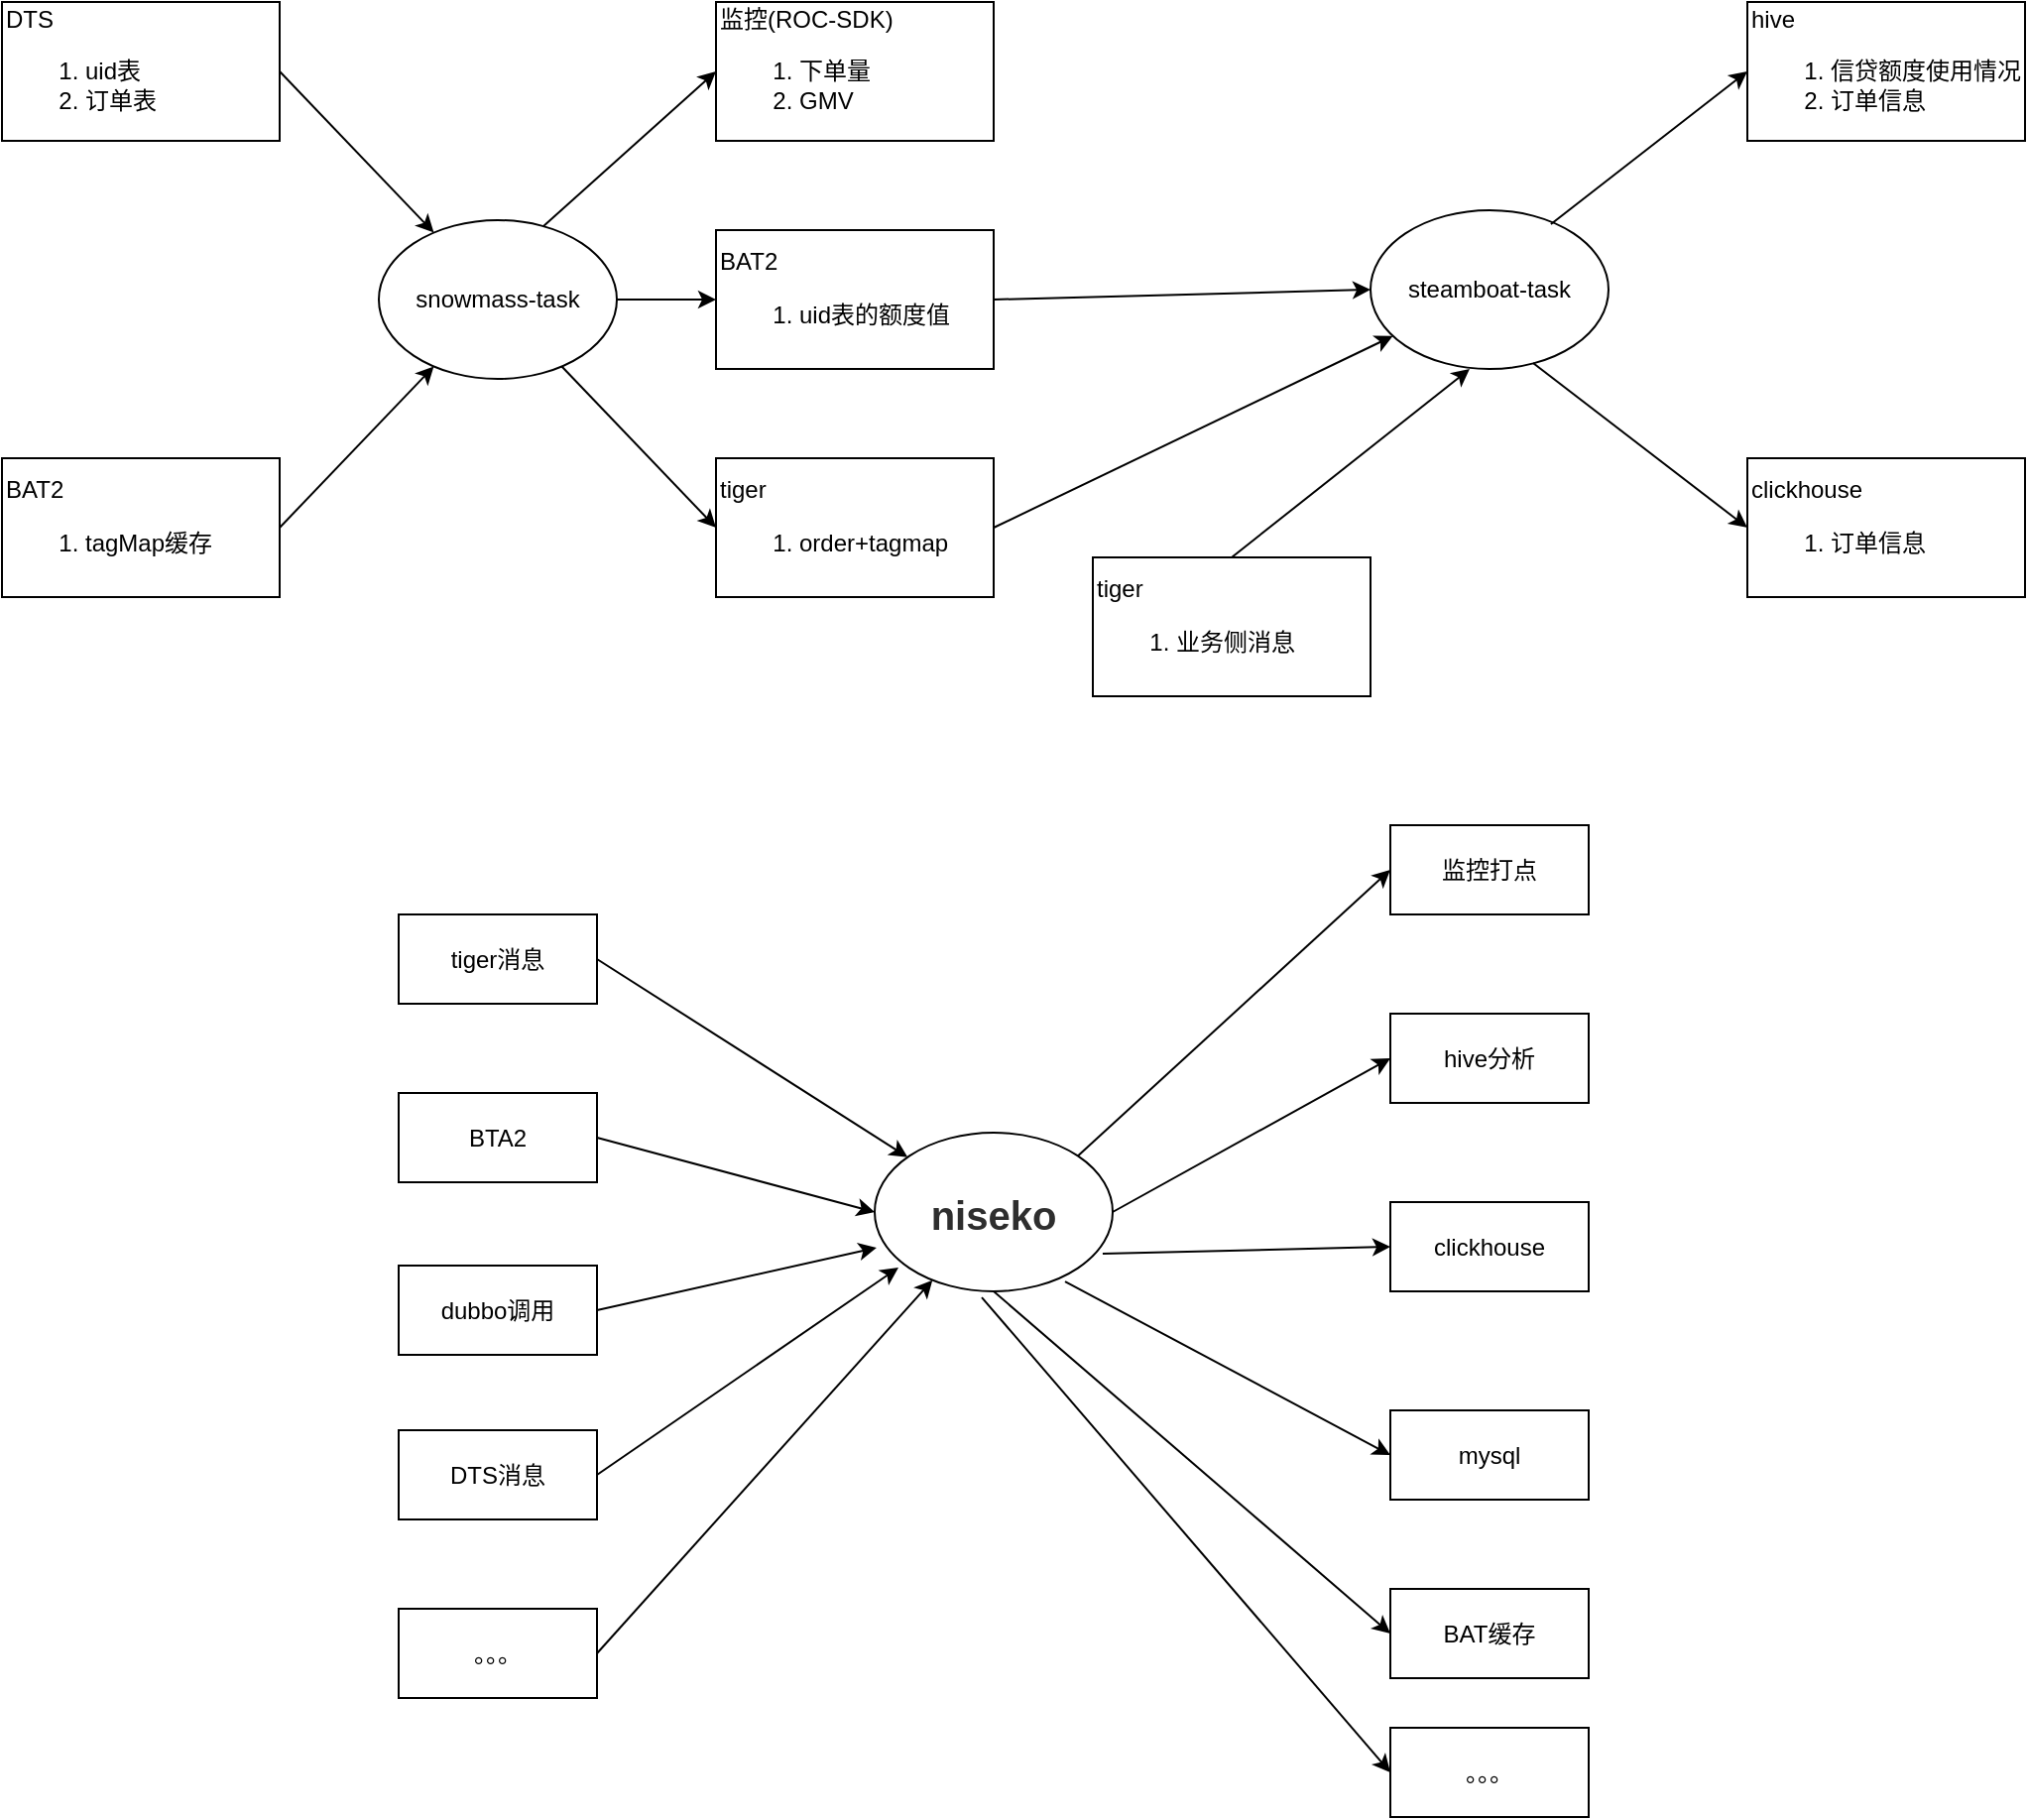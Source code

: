 <mxfile version="14.1.9" type="github" pages="4">
  <diagram id="jm0kqqXkvrBE6uGvm78l" name="现状">
    <mxGraphModel dx="1351" dy="769" grid="1" gridSize="10" guides="1" tooltips="1" connect="1" arrows="1" fold="1" page="1" pageScale="1" pageWidth="1169" pageHeight="1654" math="0" shadow="0">
      <root>
        <mxCell id="0" />
        <mxCell id="1" parent="0" />
        <mxCell id="4a3X6e4sG5SJX_5D27jo-1" value="DTS&lt;br&gt;&lt;ol&gt;&lt;li&gt;uid表&lt;/li&gt;&lt;li&gt;订单表&lt;/li&gt;&lt;/ol&gt;" style="rounded=0;whiteSpace=wrap;html=1;align=left;" parent="1" vertex="1">
          <mxGeometry x="40" y="50" width="140" height="70" as="geometry" />
        </mxCell>
        <mxCell id="4a3X6e4sG5SJX_5D27jo-13" style="edgeStyle=orthogonalEdgeStyle;rounded=0;orthogonalLoop=1;jettySize=auto;html=1;entryX=0;entryY=0.5;entryDx=0;entryDy=0;" parent="1" source="4a3X6e4sG5SJX_5D27jo-2" target="4a3X6e4sG5SJX_5D27jo-10" edge="1">
          <mxGeometry relative="1" as="geometry" />
        </mxCell>
        <mxCell id="4a3X6e4sG5SJX_5D27jo-2" value="snowmass-task" style="ellipse;whiteSpace=wrap;html=1;" parent="1" vertex="1">
          <mxGeometry x="230" y="160" width="120" height="80" as="geometry" />
        </mxCell>
        <mxCell id="4a3X6e4sG5SJX_5D27jo-4" value="BAT2&lt;br&gt;&lt;ol&gt;&lt;li&gt;tagMap缓存&lt;/li&gt;&lt;/ol&gt;" style="rounded=0;whiteSpace=wrap;html=1;align=left;" parent="1" vertex="1">
          <mxGeometry x="40" y="280" width="140" height="70" as="geometry" />
        </mxCell>
        <mxCell id="4a3X6e4sG5SJX_5D27jo-5" value="" style="endArrow=classic;html=1;exitX=1;exitY=0.5;exitDx=0;exitDy=0;" parent="1" source="4a3X6e4sG5SJX_5D27jo-1" target="4a3X6e4sG5SJX_5D27jo-2" edge="1">
          <mxGeometry width="50" height="50" relative="1" as="geometry">
            <mxPoint x="220" y="140" as="sourcePoint" />
            <mxPoint x="270" y="90" as="targetPoint" />
          </mxGeometry>
        </mxCell>
        <mxCell id="4a3X6e4sG5SJX_5D27jo-6" value="" style="endArrow=classic;html=1;exitX=1;exitY=0.5;exitDx=0;exitDy=0;" parent="1" source="4a3X6e4sG5SJX_5D27jo-4" target="4a3X6e4sG5SJX_5D27jo-2" edge="1">
          <mxGeometry width="50" height="50" relative="1" as="geometry">
            <mxPoint x="200" y="340" as="sourcePoint" />
            <mxPoint x="250" y="290" as="targetPoint" />
          </mxGeometry>
        </mxCell>
        <mxCell id="4a3X6e4sG5SJX_5D27jo-8" value="监控(ROC-SDK)&lt;br&gt;&lt;ol&gt;&lt;li&gt;下单量&lt;/li&gt;&lt;li&gt;GMV&lt;/li&gt;&lt;/ol&gt;" style="rounded=0;whiteSpace=wrap;html=1;align=left;" parent="1" vertex="1">
          <mxGeometry x="400" y="50" width="140" height="70" as="geometry" />
        </mxCell>
        <mxCell id="4a3X6e4sG5SJX_5D27jo-10" value="BAT2&lt;br&gt;&lt;ol&gt;&lt;li&gt;uid表的额度值&lt;/li&gt;&lt;/ol&gt;" style="rounded=0;whiteSpace=wrap;html=1;align=left;" parent="1" vertex="1">
          <mxGeometry x="400" y="165" width="140" height="70" as="geometry" />
        </mxCell>
        <mxCell id="4a3X6e4sG5SJX_5D27jo-11" value="tiger&lt;br&gt;&lt;ol&gt;&lt;li&gt;order+tagmap&lt;/li&gt;&lt;/ol&gt;" style="rounded=0;whiteSpace=wrap;html=1;align=left;" parent="1" vertex="1">
          <mxGeometry x="400" y="280" width="140" height="70" as="geometry" />
        </mxCell>
        <mxCell id="4a3X6e4sG5SJX_5D27jo-12" value="" style="endArrow=classic;html=1;entryX=0;entryY=0.5;entryDx=0;entryDy=0;exitX=0.692;exitY=0.038;exitDx=0;exitDy=0;exitPerimeter=0;" parent="1" source="4a3X6e4sG5SJX_5D27jo-2" target="4a3X6e4sG5SJX_5D27jo-8" edge="1">
          <mxGeometry width="50" height="50" relative="1" as="geometry">
            <mxPoint x="320" y="160" as="sourcePoint" />
            <mxPoint x="370" y="110" as="targetPoint" />
          </mxGeometry>
        </mxCell>
        <mxCell id="4a3X6e4sG5SJX_5D27jo-14" value="" style="endArrow=classic;html=1;entryX=0;entryY=0.5;entryDx=0;entryDy=0;" parent="1" source="4a3X6e4sG5SJX_5D27jo-2" target="4a3X6e4sG5SJX_5D27jo-11" edge="1">
          <mxGeometry width="50" height="50" relative="1" as="geometry">
            <mxPoint x="300" y="350" as="sourcePoint" />
            <mxPoint x="350" y="300" as="targetPoint" />
          </mxGeometry>
        </mxCell>
        <mxCell id="4a3X6e4sG5SJX_5D27jo-15" value="steamboat-task" style="ellipse;whiteSpace=wrap;html=1;" parent="1" vertex="1">
          <mxGeometry x="730" y="155" width="120" height="80" as="geometry" />
        </mxCell>
        <mxCell id="4a3X6e4sG5SJX_5D27jo-16" value="" style="endArrow=classic;html=1;entryX=0;entryY=0.5;entryDx=0;entryDy=0;exitX=1;exitY=0.5;exitDx=0;exitDy=0;" parent="1" source="4a3X6e4sG5SJX_5D27jo-10" target="4a3X6e4sG5SJX_5D27jo-15" edge="1">
          <mxGeometry width="50" height="50" relative="1" as="geometry">
            <mxPoint x="640" y="240" as="sourcePoint" />
            <mxPoint x="690" y="190" as="targetPoint" />
          </mxGeometry>
        </mxCell>
        <mxCell id="4a3X6e4sG5SJX_5D27jo-17" value="" style="endArrow=classic;html=1;exitX=1;exitY=0.5;exitDx=0;exitDy=0;" parent="1" source="4a3X6e4sG5SJX_5D27jo-11" target="4a3X6e4sG5SJX_5D27jo-15" edge="1">
          <mxGeometry width="50" height="50" relative="1" as="geometry">
            <mxPoint x="620" y="360" as="sourcePoint" />
            <mxPoint x="670" y="310" as="targetPoint" />
          </mxGeometry>
        </mxCell>
        <mxCell id="4a3X6e4sG5SJX_5D27jo-18" value="tiger&lt;br&gt;&lt;ol&gt;&lt;li&gt;业务侧消息&lt;/li&gt;&lt;/ol&gt;" style="rounded=0;whiteSpace=wrap;html=1;align=left;" parent="1" vertex="1">
          <mxGeometry x="590" y="330" width="140" height="70" as="geometry" />
        </mxCell>
        <mxCell id="4a3X6e4sG5SJX_5D27jo-19" value="" style="endArrow=classic;html=1;exitX=0.5;exitY=0;exitDx=0;exitDy=0;" parent="1" source="4a3X6e4sG5SJX_5D27jo-18" edge="1">
          <mxGeometry width="50" height="50" relative="1" as="geometry">
            <mxPoint x="730" y="285" as="sourcePoint" />
            <mxPoint x="780" y="235" as="targetPoint" />
          </mxGeometry>
        </mxCell>
        <mxCell id="4a3X6e4sG5SJX_5D27jo-20" value="hive&lt;br&gt;&lt;ol&gt;&lt;li&gt;信贷额度使用情况&lt;/li&gt;&lt;li&gt;订单信息&lt;/li&gt;&lt;/ol&gt;" style="rounded=0;whiteSpace=wrap;html=1;align=left;" parent="1" vertex="1">
          <mxGeometry x="920" y="50" width="140" height="70" as="geometry" />
        </mxCell>
        <mxCell id="4a3X6e4sG5SJX_5D27jo-21" value="clickhouse&lt;br&gt;&lt;ol&gt;&lt;li&gt;订单信息&lt;/li&gt;&lt;/ol&gt;" style="rounded=0;whiteSpace=wrap;html=1;align=left;" parent="1" vertex="1">
          <mxGeometry x="920" y="280" width="140" height="70" as="geometry" />
        </mxCell>
        <mxCell id="4a3X6e4sG5SJX_5D27jo-22" value="" style="endArrow=classic;html=1;entryX=0;entryY=0.5;entryDx=0;entryDy=0;exitX=0.758;exitY=0.088;exitDx=0;exitDy=0;exitPerimeter=0;" parent="1" source="4a3X6e4sG5SJX_5D27jo-15" target="4a3X6e4sG5SJX_5D27jo-20" edge="1">
          <mxGeometry width="50" height="50" relative="1" as="geometry">
            <mxPoint x="830" y="140" as="sourcePoint" />
            <mxPoint x="880" y="90" as="targetPoint" />
          </mxGeometry>
        </mxCell>
        <mxCell id="4a3X6e4sG5SJX_5D27jo-23" value="" style="endArrow=classic;html=1;entryX=0;entryY=0.5;entryDx=0;entryDy=0;exitX=0.683;exitY=0.963;exitDx=0;exitDy=0;exitPerimeter=0;" parent="1" source="4a3X6e4sG5SJX_5D27jo-15" target="4a3X6e4sG5SJX_5D27jo-21" edge="1">
          <mxGeometry width="50" height="50" relative="1" as="geometry">
            <mxPoint x="820" y="430" as="sourcePoint" />
            <mxPoint x="870" y="380" as="targetPoint" />
          </mxGeometry>
        </mxCell>
        <mxCell id="4a3X6e4sG5SJX_5D27jo-24" value="&lt;h1 class=&quot;home-panel-title prepend-top-8 append-bottom-5&quot; style=&quot;box-sizing: border-box ; margin-top: 0.5rem ; margin-bottom: 5px ; line-height: 1.5rem ; color: rgb(46 , 46 , 46) ; font-size: 20px ; font-family: , , &amp;#34;segoe ui&amp;#34; , &amp;#34;roboto&amp;#34; , &amp;#34;noto sans&amp;#34; , &amp;#34;ubuntu&amp;#34; , &amp;#34;cantarell&amp;#34; , &amp;#34;helvetica neue&amp;#34; , sans-serif , &amp;#34;apple color emoji&amp;#34; , &amp;#34;segoe ui emoji&amp;#34; , &amp;#34;segoe ui symbol&amp;#34; , &amp;#34;noto color emoji&amp;#34; ; text-align: left ; background-color: rgb(255 , 255 , 255)&quot;&gt;niseko&lt;/h1&gt;" style="ellipse;whiteSpace=wrap;html=1;" parent="1" vertex="1">
          <mxGeometry x="480" y="620" width="120" height="80" as="geometry" />
        </mxCell>
        <mxCell id="4a3X6e4sG5SJX_5D27jo-29" value="tiger消息" style="rounded=0;whiteSpace=wrap;html=1;align=center;" parent="1" vertex="1">
          <mxGeometry x="240" y="510" width="100" height="45" as="geometry" />
        </mxCell>
        <mxCell id="4a3X6e4sG5SJX_5D27jo-30" value="DTS消息" style="rounded=0;whiteSpace=wrap;html=1;align=center;" parent="1" vertex="1">
          <mxGeometry x="240" y="770" width="100" height="45" as="geometry" />
        </mxCell>
        <mxCell id="4a3X6e4sG5SJX_5D27jo-31" value="BTA2" style="rounded=0;whiteSpace=wrap;html=1;align=center;" parent="1" vertex="1">
          <mxGeometry x="240" y="600" width="100" height="45" as="geometry" />
        </mxCell>
        <mxCell id="4a3X6e4sG5SJX_5D27jo-32" value="dubbo调用" style="rounded=0;whiteSpace=wrap;html=1;align=center;" parent="1" vertex="1">
          <mxGeometry x="240" y="687" width="100" height="45" as="geometry" />
        </mxCell>
        <mxCell id="4a3X6e4sG5SJX_5D27jo-33" value="监控打点" style="rounded=0;whiteSpace=wrap;html=1;align=center;" parent="1" vertex="1">
          <mxGeometry x="740" y="465" width="100" height="45" as="geometry" />
        </mxCell>
        <mxCell id="4a3X6e4sG5SJX_5D27jo-34" value="mysql" style="rounded=0;whiteSpace=wrap;html=1;align=center;" parent="1" vertex="1">
          <mxGeometry x="740" y="760" width="100" height="45" as="geometry" />
        </mxCell>
        <mxCell id="4a3X6e4sG5SJX_5D27jo-35" value="hive分析" style="rounded=0;whiteSpace=wrap;html=1;align=center;" parent="1" vertex="1">
          <mxGeometry x="740" y="560" width="100" height="45" as="geometry" />
        </mxCell>
        <mxCell id="4a3X6e4sG5SJX_5D27jo-36" value="clickhouse" style="rounded=0;whiteSpace=wrap;html=1;align=center;" parent="1" vertex="1">
          <mxGeometry x="740" y="655" width="100" height="45" as="geometry" />
        </mxCell>
        <mxCell id="4a3X6e4sG5SJX_5D27jo-37" value="" style="endArrow=classic;html=1;exitX=1;exitY=0.5;exitDx=0;exitDy=0;" parent="1" source="4a3X6e4sG5SJX_5D27jo-29" target="4a3X6e4sG5SJX_5D27jo-24" edge="1">
          <mxGeometry width="50" height="50" relative="1" as="geometry">
            <mxPoint x="390" y="570" as="sourcePoint" />
            <mxPoint x="440" y="520" as="targetPoint" />
          </mxGeometry>
        </mxCell>
        <mxCell id="4a3X6e4sG5SJX_5D27jo-38" value="" style="endArrow=classic;html=1;exitX=1;exitY=0.5;exitDx=0;exitDy=0;entryX=0;entryY=0.5;entryDx=0;entryDy=0;" parent="1" source="4a3X6e4sG5SJX_5D27jo-31" target="4a3X6e4sG5SJX_5D27jo-24" edge="1">
          <mxGeometry width="50" height="50" relative="1" as="geometry">
            <mxPoint x="380" y="690" as="sourcePoint" />
            <mxPoint x="430" y="640" as="targetPoint" />
          </mxGeometry>
        </mxCell>
        <mxCell id="4a3X6e4sG5SJX_5D27jo-39" value="" style="endArrow=classic;html=1;entryX=0.008;entryY=0.725;entryDx=0;entryDy=0;entryPerimeter=0;exitX=1;exitY=0.5;exitDx=0;exitDy=0;" parent="1" source="4a3X6e4sG5SJX_5D27jo-32" target="4a3X6e4sG5SJX_5D27jo-24" edge="1">
          <mxGeometry width="50" height="50" relative="1" as="geometry">
            <mxPoint x="400" y="750" as="sourcePoint" />
            <mxPoint x="450" y="700" as="targetPoint" />
          </mxGeometry>
        </mxCell>
        <mxCell id="4a3X6e4sG5SJX_5D27jo-40" value="" style="endArrow=classic;html=1;entryX=0.1;entryY=0.85;entryDx=0;entryDy=0;entryPerimeter=0;exitX=1;exitY=0.5;exitDx=0;exitDy=0;" parent="1" source="4a3X6e4sG5SJX_5D27jo-30" target="4a3X6e4sG5SJX_5D27jo-24" edge="1">
          <mxGeometry width="50" height="50" relative="1" as="geometry">
            <mxPoint x="410" y="810" as="sourcePoint" />
            <mxPoint x="460" y="760" as="targetPoint" />
          </mxGeometry>
        </mxCell>
        <mxCell id="4a3X6e4sG5SJX_5D27jo-41" value="" style="endArrow=classic;html=1;entryX=0;entryY=0.5;entryDx=0;entryDy=0;exitX=1;exitY=0;exitDx=0;exitDy=0;" parent="1" source="4a3X6e4sG5SJX_5D27jo-24" target="4a3X6e4sG5SJX_5D27jo-33" edge="1">
          <mxGeometry width="50" height="50" relative="1" as="geometry">
            <mxPoint x="600" y="620" as="sourcePoint" />
            <mxPoint x="650" y="570" as="targetPoint" />
          </mxGeometry>
        </mxCell>
        <mxCell id="4a3X6e4sG5SJX_5D27jo-42" value="" style="endArrow=classic;html=1;entryX=0;entryY=0.5;entryDx=0;entryDy=0;exitX=1;exitY=0.5;exitDx=0;exitDy=0;" parent="1" source="4a3X6e4sG5SJX_5D27jo-24" target="4a3X6e4sG5SJX_5D27jo-35" edge="1">
          <mxGeometry width="50" height="50" relative="1" as="geometry">
            <mxPoint x="640" y="680" as="sourcePoint" />
            <mxPoint x="690" y="630" as="targetPoint" />
          </mxGeometry>
        </mxCell>
        <mxCell id="4a3X6e4sG5SJX_5D27jo-43" value="" style="endArrow=classic;html=1;entryX=0;entryY=0.5;entryDx=0;entryDy=0;exitX=0.958;exitY=0.763;exitDx=0;exitDy=0;exitPerimeter=0;" parent="1" source="4a3X6e4sG5SJX_5D27jo-24" target="4a3X6e4sG5SJX_5D27jo-36" edge="1">
          <mxGeometry width="50" height="50" relative="1" as="geometry">
            <mxPoint x="610" y="760" as="sourcePoint" />
            <mxPoint x="660" y="710" as="targetPoint" />
          </mxGeometry>
        </mxCell>
        <mxCell id="4a3X6e4sG5SJX_5D27jo-44" value="" style="endArrow=classic;html=1;entryX=0;entryY=0.5;entryDx=0;entryDy=0;exitX=0.8;exitY=0.938;exitDx=0;exitDy=0;exitPerimeter=0;" parent="1" source="4a3X6e4sG5SJX_5D27jo-24" target="4a3X6e4sG5SJX_5D27jo-34" edge="1">
          <mxGeometry width="50" height="50" relative="1" as="geometry">
            <mxPoint x="620" y="820" as="sourcePoint" />
            <mxPoint x="670" y="770" as="targetPoint" />
          </mxGeometry>
        </mxCell>
        <mxCell id="4a3X6e4sG5SJX_5D27jo-45" value="BAT缓存" style="rounded=0;whiteSpace=wrap;html=1;align=center;" parent="1" vertex="1">
          <mxGeometry x="740" y="850" width="100" height="45" as="geometry" />
        </mxCell>
        <mxCell id="4a3X6e4sG5SJX_5D27jo-46" value="" style="endArrow=classic;html=1;entryX=0;entryY=0.5;entryDx=0;entryDy=0;exitX=0.5;exitY=1;exitDx=0;exitDy=0;" parent="1" source="4a3X6e4sG5SJX_5D27jo-24" target="4a3X6e4sG5SJX_5D27jo-45" edge="1">
          <mxGeometry width="50" height="50" relative="1" as="geometry">
            <mxPoint x="560" y="870" as="sourcePoint" />
            <mxPoint x="610" y="820" as="targetPoint" />
          </mxGeometry>
        </mxCell>
        <mxCell id="4a3X6e4sG5SJX_5D27jo-47" value="。。。" style="rounded=0;whiteSpace=wrap;html=1;align=center;" parent="1" vertex="1">
          <mxGeometry x="740" y="920" width="100" height="45" as="geometry" />
        </mxCell>
        <mxCell id="4a3X6e4sG5SJX_5D27jo-48" value="" style="endArrow=classic;html=1;entryX=0;entryY=0.5;entryDx=0;entryDy=0;exitX=0.45;exitY=1.038;exitDx=0;exitDy=0;exitPerimeter=0;" parent="1" source="4a3X6e4sG5SJX_5D27jo-24" target="4a3X6e4sG5SJX_5D27jo-47" edge="1">
          <mxGeometry width="50" height="50" relative="1" as="geometry">
            <mxPoint x="580" y="940" as="sourcePoint" />
            <mxPoint x="630" y="890" as="targetPoint" />
          </mxGeometry>
        </mxCell>
        <mxCell id="4a3X6e4sG5SJX_5D27jo-49" value="。。。" style="rounded=0;whiteSpace=wrap;html=1;align=center;" parent="1" vertex="1">
          <mxGeometry x="240" y="860" width="100" height="45" as="geometry" />
        </mxCell>
        <mxCell id="4a3X6e4sG5SJX_5D27jo-50" value="" style="endArrow=classic;html=1;exitX=1;exitY=0.5;exitDx=0;exitDy=0;" parent="1" source="4a3X6e4sG5SJX_5D27jo-49" target="4a3X6e4sG5SJX_5D27jo-24" edge="1">
          <mxGeometry width="50" height="50" relative="1" as="geometry">
            <mxPoint x="430" y="790" as="sourcePoint" />
            <mxPoint x="480" y="740" as="targetPoint" />
          </mxGeometry>
        </mxCell>
      </root>
    </mxGraphModel>
  </diagram>
  <diagram id="p9W7fZcGBl9RKJHMFzSE" name="整体架构">
    <mxGraphModel dx="1213" dy="809" grid="1" gridSize="10" guides="1" tooltips="1" connect="1" arrows="1" fold="1" page="1" pageScale="1" pageWidth="1169" pageHeight="1654" math="0" shadow="0">
      <root>
        <mxCell id="eliUtBJ559vUBoHQF49m-0" />
        <mxCell id="eliUtBJ559vUBoHQF49m-1" parent="eliUtBJ559vUBoHQF49m-0" />
        <mxCell id="eliUtBJ559vUBoHQF49m-22" value="" style="rounded=0;whiteSpace=wrap;html=1;dashed=1;" parent="eliUtBJ559vUBoHQF49m-1" vertex="1">
          <mxGeometry x="190" y="465" width="570" height="110" as="geometry" />
        </mxCell>
        <mxCell id="eliUtBJ559vUBoHQF49m-9" style="edgeStyle=orthogonalEdgeStyle;rounded=0;orthogonalLoop=1;jettySize=auto;html=1;entryX=0.5;entryY=0;entryDx=0;entryDy=0;" parent="eliUtBJ559vUBoHQF49m-1" source="eliUtBJ559vUBoHQF49m-2" target="eliUtBJ559vUBoHQF49m-4" edge="1">
          <mxGeometry relative="1" as="geometry" />
        </mxCell>
        <mxCell id="eliUtBJ559vUBoHQF49m-2" value="C端业务" style="rounded=0;whiteSpace=wrap;html=1;" parent="eliUtBJ559vUBoHQF49m-1" vertex="1">
          <mxGeometry x="120" y="80" width="120" height="40" as="geometry" />
        </mxCell>
        <mxCell id="eliUtBJ559vUBoHQF49m-13" value="1" style="edgeStyle=orthogonalEdgeStyle;rounded=0;orthogonalLoop=1;jettySize=auto;html=1;entryX=0;entryY=0.5;entryDx=0;entryDy=0;" parent="eliUtBJ559vUBoHQF49m-1" source="eliUtBJ559vUBoHQF49m-4" target="eliUtBJ559vUBoHQF49m-5" edge="1">
          <mxGeometry relative="1" as="geometry" />
        </mxCell>
        <mxCell id="eliUtBJ559vUBoHQF49m-14" value="2" style="edgeStyle=orthogonalEdgeStyle;rounded=0;orthogonalLoop=1;jettySize=auto;html=1;entryX=0.5;entryY=0;entryDx=0;entryDy=0;" parent="eliUtBJ559vUBoHQF49m-1" source="eliUtBJ559vUBoHQF49m-4" target="eliUtBJ559vUBoHQF49m-6" edge="1">
          <mxGeometry relative="1" as="geometry" />
        </mxCell>
        <mxCell id="eliUtBJ559vUBoHQF49m-4" value="snowmass-api" style="rounded=0;whiteSpace=wrap;html=1;" parent="eliUtBJ559vUBoHQF49m-1" vertex="1">
          <mxGeometry x="120" y="200" width="120" height="40" as="geometry" />
        </mxCell>
        <mxCell id="eliUtBJ559vUBoHQF49m-5" value="yosemite-sdk" style="rounded=0;whiteSpace=wrap;html=1;" parent="eliUtBJ559vUBoHQF49m-1" vertex="1">
          <mxGeometry x="290" y="200" width="120" height="40" as="geometry" />
        </mxCell>
        <mxCell id="eliUtBJ559vUBoHQF49m-52" style="edgeStyle=orthogonalEdgeStyle;rounded=0;orthogonalLoop=1;jettySize=auto;html=1;entryX=0.5;entryY=0;entryDx=0;entryDy=0;" parent="eliUtBJ559vUBoHQF49m-1" source="eliUtBJ559vUBoHQF49m-6" target="eliUtBJ559vUBoHQF49m-22" edge="1">
          <mxGeometry relative="1" as="geometry">
            <Array as="points">
              <mxPoint x="180" y="410" />
              <mxPoint x="475" y="410" />
            </Array>
          </mxGeometry>
        </mxCell>
        <mxCell id="eliUtBJ559vUBoHQF49m-62" value="读操作" style="edgeLabel;html=1;align=center;verticalAlign=middle;resizable=0;points=[];" parent="eliUtBJ559vUBoHQF49m-52" vertex="1" connectable="0">
          <mxGeometry x="0.093" y="-1" relative="1" as="geometry">
            <mxPoint x="-14" as="offset" />
          </mxGeometry>
        </mxCell>
        <mxCell id="eliUtBJ559vUBoHQF49m-6" value="steamboat-api" style="rounded=0;whiteSpace=wrap;html=1;" parent="eliUtBJ559vUBoHQF49m-1" vertex="1">
          <mxGeometry x="120" y="310" width="120" height="40" as="geometry" />
        </mxCell>
        <mxCell id="eliUtBJ559vUBoHQF49m-7" value="pgraph" style="shape=cylinder3;whiteSpace=wrap;html=1;boundedLbl=1;backgroundOutline=1;size=15;" parent="eliUtBJ559vUBoHQF49m-1" vertex="1">
          <mxGeometry x="250" y="480" width="60" height="80" as="geometry" />
        </mxCell>
        <mxCell id="eliUtBJ559vUBoHQF49m-10" value="clickhouse" style="shape=cylinder3;whiteSpace=wrap;html=1;boundedLbl=1;backgroundOutline=1;size=15;" parent="eliUtBJ559vUBoHQF49m-1" vertex="1">
          <mxGeometry x="410" y="480" width="60" height="80" as="geometry" />
        </mxCell>
        <mxCell id="eliUtBJ559vUBoHQF49m-11" value="&lt;font style=&quot;font-size: 18px&quot;&gt;C端核心链路&lt;/font&gt;" style="text;html=1;strokeColor=none;fillColor=none;align=center;verticalAlign=middle;whiteSpace=wrap;rounded=0;" parent="eliUtBJ559vUBoHQF49m-1" vertex="1">
          <mxGeometry x="200" y="20" width="145" height="40" as="geometry" />
        </mxCell>
        <mxCell id="eliUtBJ559vUBoHQF49m-8" value="bat2" style="shape=cylinder3;whiteSpace=wrap;html=1;boundedLbl=1;backgroundOutline=1;size=15;" parent="eliUtBJ559vUBoHQF49m-1" vertex="1">
          <mxGeometry x="330" y="480" width="60" height="80" as="geometry" />
        </mxCell>
        <mxCell id="eliUtBJ559vUBoHQF49m-19" value="hive" style="shape=cylinder3;whiteSpace=wrap;html=1;boundedLbl=1;backgroundOutline=1;size=15;" parent="eliUtBJ559vUBoHQF49m-1" vertex="1">
          <mxGeometry x="490" y="480" width="60" height="80" as="geometry" />
        </mxCell>
        <mxCell id="eliUtBJ559vUBoHQF49m-20" value="mysql" style="shape=cylinder3;whiteSpace=wrap;html=1;boundedLbl=1;backgroundOutline=1;size=15;" parent="eliUtBJ559vUBoHQF49m-1" vertex="1">
          <mxGeometry x="570" y="480" width="60" height="80" as="geometry" />
        </mxCell>
        <mxCell id="eliUtBJ559vUBoHQF49m-21" value="..." style="shape=cylinder3;whiteSpace=wrap;html=1;boundedLbl=1;backgroundOutline=1;size=15;" parent="eliUtBJ559vUBoHQF49m-1" vertex="1">
          <mxGeometry x="650" y="480" width="60" height="80" as="geometry" />
        </mxCell>
        <mxCell id="eliUtBJ559vUBoHQF49m-23" value="" style="endArrow=none;dashed=1;html=1;dashPattern=1 3;strokeWidth=2;" parent="eliUtBJ559vUBoHQF49m-1" edge="1">
          <mxGeometry width="50" height="50" relative="1" as="geometry">
            <mxPoint x="474.5" y="400" as="sourcePoint" />
            <mxPoint x="474.5" y="40" as="targetPoint" />
          </mxGeometry>
        </mxCell>
        <mxCell id="eliUtBJ559vUBoHQF49m-27" style="edgeStyle=orthogonalEdgeStyle;rounded=0;orthogonalLoop=1;jettySize=auto;html=1;entryX=0.5;entryY=0;entryDx=0;entryDy=0;" parent="eliUtBJ559vUBoHQF49m-1" source="eliUtBJ559vUBoHQF49m-24" target="eliUtBJ559vUBoHQF49m-26" edge="1">
          <mxGeometry relative="1" as="geometry" />
        </mxCell>
        <mxCell id="eliUtBJ559vUBoHQF49m-24" value="yosemite-console" style="rounded=0;whiteSpace=wrap;html=1;" parent="eliUtBJ559vUBoHQF49m-1" vertex="1">
          <mxGeometry x="560" y="80" width="120" height="40" as="geometry" />
        </mxCell>
        <mxCell id="eliUtBJ559vUBoHQF49m-25" value="&lt;span style=&quot;font-size: 18px&quot;&gt;后台数据操作&lt;/span&gt;" style="text;html=1;strokeColor=none;fillColor=none;align=center;verticalAlign=middle;whiteSpace=wrap;rounded=0;" parent="eliUtBJ559vUBoHQF49m-1" vertex="1">
          <mxGeometry x="560" y="20" width="145" height="40" as="geometry" />
        </mxCell>
        <mxCell id="eliUtBJ559vUBoHQF49m-54" style="edgeStyle=orthogonalEdgeStyle;rounded=0;orthogonalLoop=1;jettySize=auto;html=1;entryX=0.5;entryY=0;entryDx=0;entryDy=0;" parent="eliUtBJ559vUBoHQF49m-1" source="eliUtBJ559vUBoHQF49m-26" target="eliUtBJ559vUBoHQF49m-33" edge="1">
          <mxGeometry relative="1" as="geometry">
            <Array as="points">
              <mxPoint x="620" y="290" />
              <mxPoint x="800" y="290" />
            </Array>
          </mxGeometry>
        </mxCell>
        <mxCell id="eliUtBJ559vUBoHQF49m-26" value="niseko-api" style="rounded=0;whiteSpace=wrap;html=1;" parent="eliUtBJ559vUBoHQF49m-1" vertex="1">
          <mxGeometry x="560" y="200" width="120" height="40" as="geometry" />
        </mxCell>
        <mxCell id="eliUtBJ559vUBoHQF49m-31" value="&lt;span style=&quot;font-size: 18px&quot;&gt;数据采集&lt;/span&gt;" style="text;html=1;strokeColor=none;fillColor=none;align=center;verticalAlign=middle;whiteSpace=wrap;rounded=0;" parent="eliUtBJ559vUBoHQF49m-1" vertex="1">
          <mxGeometry x="945" y="20" width="145" height="40" as="geometry" />
        </mxCell>
        <mxCell id="eliUtBJ559vUBoHQF49m-53" style="edgeStyle=orthogonalEdgeStyle;rounded=0;orthogonalLoop=1;jettySize=auto;html=1;" parent="eliUtBJ559vUBoHQF49m-1" source="eliUtBJ559vUBoHQF49m-32" target="eliUtBJ559vUBoHQF49m-33" edge="1">
          <mxGeometry relative="1" as="geometry">
            <Array as="points">
              <mxPoint x="1018" y="290" />
              <mxPoint x="800" y="290" />
            </Array>
          </mxGeometry>
        </mxCell>
        <mxCell id="eliUtBJ559vUBoHQF49m-32" value="niseko-task" style="rounded=0;whiteSpace=wrap;html=1;" parent="eliUtBJ559vUBoHQF49m-1" vertex="1">
          <mxGeometry x="957.5" y="190" width="120" height="40" as="geometry" />
        </mxCell>
        <mxCell id="eliUtBJ559vUBoHQF49m-49" style="edgeStyle=orthogonalEdgeStyle;rounded=0;orthogonalLoop=1;jettySize=auto;html=1;" parent="eliUtBJ559vUBoHQF49m-1" source="eliUtBJ559vUBoHQF49m-33" target="eliUtBJ559vUBoHQF49m-22" edge="1">
          <mxGeometry relative="1" as="geometry">
            <Array as="points">
              <mxPoint x="800" y="410" />
              <mxPoint x="475" y="410" />
            </Array>
          </mxGeometry>
        </mxCell>
        <mxCell id="eliUtBJ559vUBoHQF49m-61" value="增删改查" style="edgeLabel;html=1;align=center;verticalAlign=middle;resizable=0;points=[];" parent="eliUtBJ559vUBoHQF49m-49" vertex="1" connectable="0">
          <mxGeometry x="-0.014" y="2" relative="1" as="geometry">
            <mxPoint as="offset" />
          </mxGeometry>
        </mxCell>
        <mxCell id="eliUtBJ559vUBoHQF49m-33" value="niseko-repo" style="rounded=0;whiteSpace=wrap;html=1;" parent="eliUtBJ559vUBoHQF49m-1" vertex="1">
          <mxGeometry x="740" y="310" width="120" height="40" as="geometry" />
        </mxCell>
        <mxCell id="eliUtBJ559vUBoHQF49m-42" style="edgeStyle=orthogonalEdgeStyle;rounded=0;orthogonalLoop=1;jettySize=auto;html=1;" parent="eliUtBJ559vUBoHQF49m-1" source="eliUtBJ559vUBoHQF49m-37" target="eliUtBJ559vUBoHQF49m-32" edge="1">
          <mxGeometry relative="1" as="geometry">
            <Array as="points">
              <mxPoint x="870" y="160" />
              <mxPoint x="1018" y="160" />
            </Array>
          </mxGeometry>
        </mxCell>
        <mxCell id="eliUtBJ559vUBoHQF49m-37" value="dts" style="rounded=0;whiteSpace=wrap;html=1;" parent="eliUtBJ559vUBoHQF49m-1" vertex="1">
          <mxGeometry x="840" y="80" width="60" height="40" as="geometry" />
        </mxCell>
        <mxCell id="eliUtBJ559vUBoHQF49m-43" style="edgeStyle=orthogonalEdgeStyle;rounded=0;orthogonalLoop=1;jettySize=auto;html=1;entryX=0.5;entryY=0;entryDx=0;entryDy=0;" parent="eliUtBJ559vUBoHQF49m-1" source="eliUtBJ559vUBoHQF49m-39" target="eliUtBJ559vUBoHQF49m-32" edge="1">
          <mxGeometry relative="1" as="geometry">
            <Array as="points">
              <mxPoint x="970" y="160" />
              <mxPoint x="1018" y="160" />
            </Array>
          </mxGeometry>
        </mxCell>
        <mxCell id="eliUtBJ559vUBoHQF49m-39" value="tigger" style="rounded=0;whiteSpace=wrap;html=1;" parent="eliUtBJ559vUBoHQF49m-1" vertex="1">
          <mxGeometry x="940" y="80" width="60" height="40" as="geometry" />
        </mxCell>
        <mxCell id="eliUtBJ559vUBoHQF49m-44" style="edgeStyle=orthogonalEdgeStyle;rounded=0;orthogonalLoop=1;jettySize=auto;html=1;entryX=0.5;entryY=0;entryDx=0;entryDy=0;" parent="eliUtBJ559vUBoHQF49m-1" source="eliUtBJ559vUBoHQF49m-40" target="eliUtBJ559vUBoHQF49m-32" edge="1">
          <mxGeometry relative="1" as="geometry">
            <Array as="points">
              <mxPoint x="1060" y="160" />
              <mxPoint x="1018" y="160" />
            </Array>
          </mxGeometry>
        </mxCell>
        <mxCell id="eliUtBJ559vUBoHQF49m-40" value="bat2" style="rounded=0;whiteSpace=wrap;html=1;" parent="eliUtBJ559vUBoHQF49m-1" vertex="1">
          <mxGeometry x="1030" y="80" width="60" height="40" as="geometry" />
        </mxCell>
        <mxCell id="eliUtBJ559vUBoHQF49m-45" style="edgeStyle=orthogonalEdgeStyle;rounded=0;orthogonalLoop=1;jettySize=auto;html=1;entryX=0.5;entryY=0;entryDx=0;entryDy=0;" parent="eliUtBJ559vUBoHQF49m-1" source="eliUtBJ559vUBoHQF49m-41" target="eliUtBJ559vUBoHQF49m-32" edge="1">
          <mxGeometry relative="1" as="geometry">
            <Array as="points">
              <mxPoint x="1150" y="160" />
              <mxPoint x="1018" y="160" />
            </Array>
          </mxGeometry>
        </mxCell>
        <mxCell id="eliUtBJ559vUBoHQF49m-41" value="..." style="rounded=0;whiteSpace=wrap;html=1;" parent="eliUtBJ559vUBoHQF49m-1" vertex="1">
          <mxGeometry x="1120" y="80" width="60" height="40" as="geometry" />
        </mxCell>
        <mxCell id="eliUtBJ559vUBoHQF49m-48" value="" style="endArrow=none;dashed=1;html=1;dashPattern=1 3;strokeWidth=2;" parent="eliUtBJ559vUBoHQF49m-1" edge="1">
          <mxGeometry width="50" height="50" relative="1" as="geometry">
            <mxPoint x="800" y="280" as="sourcePoint" />
            <mxPoint x="800" y="20" as="targetPoint" />
          </mxGeometry>
        </mxCell>
      </root>
    </mxGraphModel>
  </diagram>
  <diagram id="qbya7pYzh1gKlgfM65vu" name="服务迁移">
    <mxGraphModel dx="1213" dy="809" grid="1" gridSize="10" guides="1" tooltips="1" connect="1" arrows="1" fold="1" page="1" pageScale="1" pageWidth="1169" pageHeight="1654" math="0" shadow="0">
      <root>
        <mxCell id="MNPCmxlULlJxypSiVeyJ-0" />
        <mxCell id="MNPCmxlULlJxypSiVeyJ-1" parent="MNPCmxlULlJxypSiVeyJ-0" />
        <mxCell id="MNPCmxlULlJxypSiVeyJ-2" value="DTS消息" style="rounded=0;whiteSpace=wrap;html=1;" vertex="1" parent="MNPCmxlULlJxypSiVeyJ-1">
          <mxGeometry x="520" y="40" width="120" height="60" as="geometry" />
        </mxCell>
        <mxCell id="MNPCmxlULlJxypSiVeyJ-22" style="edgeStyle=orthogonalEdgeStyle;rounded=0;orthogonalLoop=1;jettySize=auto;html=1;entryX=0.5;entryY=0;entryDx=0;entryDy=0;" edge="1" parent="MNPCmxlULlJxypSiVeyJ-1" source="MNPCmxlULlJxypSiVeyJ-3" target="MNPCmxlULlJxypSiVeyJ-12">
          <mxGeometry relative="1" as="geometry" />
        </mxCell>
        <mxCell id="MNPCmxlULlJxypSiVeyJ-3" value="snowmass-task" style="rounded=0;whiteSpace=wrap;html=1;" vertex="1" parent="MNPCmxlULlJxypSiVeyJ-1">
          <mxGeometry x="360" y="160" width="120" height="60" as="geometry" />
        </mxCell>
        <mxCell id="MNPCmxlULlJxypSiVeyJ-23" style="edgeStyle=orthogonalEdgeStyle;rounded=0;orthogonalLoop=1;jettySize=auto;html=1;" edge="1" parent="MNPCmxlULlJxypSiVeyJ-1" source="MNPCmxlULlJxypSiVeyJ-4" target="MNPCmxlULlJxypSiVeyJ-15">
          <mxGeometry relative="1" as="geometry" />
        </mxCell>
        <mxCell id="MNPCmxlULlJxypSiVeyJ-4" value="niseko-task" style="rounded=0;whiteSpace=wrap;html=1;" vertex="1" parent="MNPCmxlULlJxypSiVeyJ-1">
          <mxGeometry x="680" y="160" width="120" height="60" as="geometry" />
        </mxCell>
        <mxCell id="MNPCmxlULlJxypSiVeyJ-5" value="" style="endArrow=none;dashed=1;html=1;dashPattern=1 3;strokeWidth=2;" edge="1" parent="MNPCmxlULlJxypSiVeyJ-1">
          <mxGeometry width="50" height="50" relative="1" as="geometry">
            <mxPoint x="280" y="240" as="sourcePoint" />
            <mxPoint x="880" y="240" as="targetPoint" />
          </mxGeometry>
        </mxCell>
        <mxCell id="MNPCmxlULlJxypSiVeyJ-6" value="DTS" style="text;html=1;strokeColor=none;fillColor=none;align=center;verticalAlign=middle;whiteSpace=wrap;rounded=0;" vertex="1" parent="MNPCmxlULlJxypSiVeyJ-1">
          <mxGeometry x="180" y="130" width="90" height="20" as="geometry" />
        </mxCell>
        <mxCell id="MNPCmxlULlJxypSiVeyJ-8" value="" style="endArrow=classic;html=1;exitX=0.5;exitY=1;exitDx=0;exitDy=0;entryX=0.5;entryY=0;entryDx=0;entryDy=0;" edge="1" parent="MNPCmxlULlJxypSiVeyJ-1" source="MNPCmxlULlJxypSiVeyJ-2" target="MNPCmxlULlJxypSiVeyJ-4">
          <mxGeometry width="50" height="50" relative="1" as="geometry">
            <mxPoint x="590" y="200" as="sourcePoint" />
            <mxPoint x="640" y="150" as="targetPoint" />
          </mxGeometry>
        </mxCell>
        <mxCell id="MNPCmxlULlJxypSiVeyJ-9" value="" style="endArrow=classic;html=1;exitX=0.5;exitY=1;exitDx=0;exitDy=0;entryX=0.5;entryY=0;entryDx=0;entryDy=0;" edge="1" parent="MNPCmxlULlJxypSiVeyJ-1" source="MNPCmxlULlJxypSiVeyJ-2" target="MNPCmxlULlJxypSiVeyJ-3">
          <mxGeometry width="50" height="50" relative="1" as="geometry">
            <mxPoint x="560" y="440" as="sourcePoint" />
            <mxPoint x="610" y="390" as="targetPoint" />
          </mxGeometry>
        </mxCell>
        <mxCell id="MNPCmxlULlJxypSiVeyJ-10" value="" style="endArrow=none;dashed=1;html=1;dashPattern=1 3;strokeWidth=2;" edge="1" parent="MNPCmxlULlJxypSiVeyJ-1">
          <mxGeometry width="50" height="50" relative="1" as="geometry">
            <mxPoint x="280" y="440" as="sourcePoint" />
            <mxPoint x="880" y="440" as="targetPoint" />
          </mxGeometry>
        </mxCell>
        <mxCell id="MNPCmxlULlJxypSiVeyJ-11" value="TIGER" style="text;html=1;strokeColor=none;fillColor=none;align=center;verticalAlign=middle;whiteSpace=wrap;rounded=0;" vertex="1" parent="MNPCmxlULlJxypSiVeyJ-1">
          <mxGeometry x="180" y="340" width="90" height="20" as="geometry" />
        </mxCell>
        <mxCell id="MNPCmxlULlJxypSiVeyJ-14" style="edgeStyle=orthogonalEdgeStyle;rounded=0;orthogonalLoop=1;jettySize=auto;html=1;entryX=0.5;entryY=0;entryDx=0;entryDy=0;" edge="1" parent="MNPCmxlULlJxypSiVeyJ-1" source="MNPCmxlULlJxypSiVeyJ-12" target="MNPCmxlULlJxypSiVeyJ-13">
          <mxGeometry relative="1" as="geometry" />
        </mxCell>
        <mxCell id="MNPCmxlULlJxypSiVeyJ-12" value="old topic" style="rounded=0;whiteSpace=wrap;html=1;" vertex="1" parent="MNPCmxlULlJxypSiVeyJ-1">
          <mxGeometry x="360" y="260" width="120" height="60" as="geometry" />
        </mxCell>
        <mxCell id="MNPCmxlULlJxypSiVeyJ-30" style="edgeStyle=orthogonalEdgeStyle;rounded=0;orthogonalLoop=1;jettySize=auto;html=1;" edge="1" parent="MNPCmxlULlJxypSiVeyJ-1" source="MNPCmxlULlJxypSiVeyJ-13" target="MNPCmxlULlJxypSiVeyJ-20">
          <mxGeometry relative="1" as="geometry">
            <Array as="points">
              <mxPoint x="420" y="460" />
              <mxPoint x="585" y="460" />
            </Array>
          </mxGeometry>
        </mxCell>
        <mxCell id="MNPCmxlULlJxypSiVeyJ-13" value="steamboat-task" style="rounded=0;whiteSpace=wrap;html=1;" vertex="1" parent="MNPCmxlULlJxypSiVeyJ-1">
          <mxGeometry x="360" y="360" width="120" height="60" as="geometry" />
        </mxCell>
        <mxCell id="MNPCmxlULlJxypSiVeyJ-17" style="edgeStyle=orthogonalEdgeStyle;rounded=0;orthogonalLoop=1;jettySize=auto;html=1;entryX=0.5;entryY=0;entryDx=0;entryDy=0;" edge="1" parent="MNPCmxlULlJxypSiVeyJ-1" source="MNPCmxlULlJxypSiVeyJ-15" target="MNPCmxlULlJxypSiVeyJ-16">
          <mxGeometry relative="1" as="geometry" />
        </mxCell>
        <mxCell id="MNPCmxlULlJxypSiVeyJ-15" value="newTopic" style="rounded=0;whiteSpace=wrap;html=1;" vertex="1" parent="MNPCmxlULlJxypSiVeyJ-1">
          <mxGeometry x="680" y="260" width="120" height="60" as="geometry" />
        </mxCell>
        <mxCell id="MNPCmxlULlJxypSiVeyJ-32" style="edgeStyle=orthogonalEdgeStyle;rounded=0;orthogonalLoop=1;jettySize=auto;html=1;entryX=0.5;entryY=0;entryDx=0;entryDy=0;" edge="1" parent="MNPCmxlULlJxypSiVeyJ-1" source="MNPCmxlULlJxypSiVeyJ-16" target="MNPCmxlULlJxypSiVeyJ-20">
          <mxGeometry relative="1" as="geometry">
            <Array as="points">
              <mxPoint x="740" y="460" />
              <mxPoint x="585" y="460" />
            </Array>
          </mxGeometry>
        </mxCell>
        <mxCell id="MNPCmxlULlJxypSiVeyJ-16" value="niseko-task" style="rounded=0;whiteSpace=wrap;html=1;" vertex="1" parent="MNPCmxlULlJxypSiVeyJ-1">
          <mxGeometry x="680" y="360" width="120" height="60" as="geometry" />
        </mxCell>
        <mxCell id="MNPCmxlULlJxypSiVeyJ-18" value="" style="endArrow=none;dashed=1;html=1;dashPattern=1 3;strokeWidth=2;" edge="1" parent="MNPCmxlULlJxypSiVeyJ-1">
          <mxGeometry width="50" height="50" relative="1" as="geometry">
            <mxPoint x="285" y="600" as="sourcePoint" />
            <mxPoint x="885" y="600" as="targetPoint" />
          </mxGeometry>
        </mxCell>
        <mxCell id="MNPCmxlULlJxypSiVeyJ-19" value="HIVE+clickhouse" style="text;html=1;strokeColor=none;fillColor=none;align=center;verticalAlign=middle;whiteSpace=wrap;rounded=0;" vertex="1" parent="MNPCmxlULlJxypSiVeyJ-1">
          <mxGeometry x="180" y="510" width="90" height="20" as="geometry" />
        </mxCell>
        <mxCell id="MNPCmxlULlJxypSiVeyJ-20" value="hive+clickhouse" style="rounded=0;whiteSpace=wrap;html=1;" vertex="1" parent="MNPCmxlULlJxypSiVeyJ-1">
          <mxGeometry x="525" y="510" width="120" height="60" as="geometry" />
        </mxCell>
        <mxCell id="MNPCmxlULlJxypSiVeyJ-25" value="业务消息" style="rounded=0;whiteSpace=wrap;html=1;" vertex="1" parent="MNPCmxlULlJxypSiVeyJ-1">
          <mxGeometry x="520" y="260" width="120" height="60" as="geometry" />
        </mxCell>
        <mxCell id="MNPCmxlULlJxypSiVeyJ-26" value="" style="endArrow=classic;html=1;exitX=0.5;exitY=1;exitDx=0;exitDy=0;entryX=0;entryY=0.5;entryDx=0;entryDy=0;" edge="1" parent="MNPCmxlULlJxypSiVeyJ-1" source="MNPCmxlULlJxypSiVeyJ-25" target="MNPCmxlULlJxypSiVeyJ-16">
          <mxGeometry width="50" height="50" relative="1" as="geometry">
            <mxPoint x="560" y="440" as="sourcePoint" />
            <mxPoint x="610" y="390" as="targetPoint" />
          </mxGeometry>
        </mxCell>
        <mxCell id="MNPCmxlULlJxypSiVeyJ-27" value="" style="endArrow=classic;html=1;entryX=1;entryY=0.5;entryDx=0;entryDy=0;" edge="1" parent="MNPCmxlULlJxypSiVeyJ-1" target="MNPCmxlULlJxypSiVeyJ-13">
          <mxGeometry width="50" height="50" relative="1" as="geometry">
            <mxPoint x="580" y="320" as="sourcePoint" />
            <mxPoint x="635" y="440" as="targetPoint" />
          </mxGeometry>
        </mxCell>
        <mxCell id="us-PXOeDneoejya0COrD-0" value="DTS消息" style="rounded=0;whiteSpace=wrap;html=1;" vertex="1" parent="MNPCmxlULlJxypSiVeyJ-1">
          <mxGeometry x="530" y="730" width="120" height="60" as="geometry" />
        </mxCell>
        <mxCell id="us-PXOeDneoejya0COrD-1" style="edgeStyle=orthogonalEdgeStyle;rounded=0;orthogonalLoop=1;jettySize=auto;html=1;entryX=0.5;entryY=0;entryDx=0;entryDy=0;dashed=1;strokeColor=#FF0000;" edge="1" parent="MNPCmxlULlJxypSiVeyJ-1" source="us-PXOeDneoejya0COrD-2" target="us-PXOeDneoejya0COrD-12">
          <mxGeometry relative="1" as="geometry" />
        </mxCell>
        <mxCell id="PzqCDj4MgjbzrxljI8xT-0" value="X" style="edgeLabel;html=1;align=center;verticalAlign=middle;resizable=0;points=[];" vertex="1" connectable="0" parent="us-PXOeDneoejya0COrD-1">
          <mxGeometry x="-0.7" y="-1" relative="1" as="geometry">
            <mxPoint as="offset" />
          </mxGeometry>
        </mxCell>
        <mxCell id="us-PXOeDneoejya0COrD-2" value="snowmass-task" style="rounded=0;whiteSpace=wrap;html=1;" vertex="1" parent="MNPCmxlULlJxypSiVeyJ-1">
          <mxGeometry x="370" y="850" width="120" height="60" as="geometry" />
        </mxCell>
        <mxCell id="us-PXOeDneoejya0COrD-3" style="edgeStyle=orthogonalEdgeStyle;rounded=0;orthogonalLoop=1;jettySize=auto;html=1;" edge="1" parent="MNPCmxlULlJxypSiVeyJ-1" source="us-PXOeDneoejya0COrD-4" target="us-PXOeDneoejya0COrD-16">
          <mxGeometry relative="1" as="geometry" />
        </mxCell>
        <mxCell id="us-PXOeDneoejya0COrD-4" value="niseko-task" style="rounded=0;whiteSpace=wrap;html=1;" vertex="1" parent="MNPCmxlULlJxypSiVeyJ-1">
          <mxGeometry x="690" y="850" width="120" height="60" as="geometry" />
        </mxCell>
        <mxCell id="us-PXOeDneoejya0COrD-5" value="" style="endArrow=none;dashed=1;html=1;dashPattern=1 3;strokeWidth=2;" edge="1" parent="MNPCmxlULlJxypSiVeyJ-1">
          <mxGeometry width="50" height="50" relative="1" as="geometry">
            <mxPoint x="290" y="930" as="sourcePoint" />
            <mxPoint x="890" y="930" as="targetPoint" />
          </mxGeometry>
        </mxCell>
        <mxCell id="us-PXOeDneoejya0COrD-6" value="DTS" style="text;html=1;strokeColor=none;fillColor=none;align=center;verticalAlign=middle;whiteSpace=wrap;rounded=0;" vertex="1" parent="MNPCmxlULlJxypSiVeyJ-1">
          <mxGeometry x="190" y="820" width="90" height="20" as="geometry" />
        </mxCell>
        <mxCell id="us-PXOeDneoejya0COrD-7" value="" style="endArrow=classic;html=1;exitX=0.5;exitY=1;exitDx=0;exitDy=0;entryX=0.5;entryY=0;entryDx=0;entryDy=0;" edge="1" parent="MNPCmxlULlJxypSiVeyJ-1" source="us-PXOeDneoejya0COrD-0" target="us-PXOeDneoejya0COrD-4">
          <mxGeometry width="50" height="50" relative="1" as="geometry">
            <mxPoint x="600" y="890" as="sourcePoint" />
            <mxPoint x="650" y="840" as="targetPoint" />
          </mxGeometry>
        </mxCell>
        <mxCell id="us-PXOeDneoejya0COrD-8" value="X" style="endArrow=classic;html=1;exitX=0.5;exitY=1;exitDx=0;exitDy=0;entryX=0.5;entryY=0;entryDx=0;entryDy=0;dashed=1;strokeColor=#FF3333;" edge="1" parent="MNPCmxlULlJxypSiVeyJ-1" source="us-PXOeDneoejya0COrD-0" target="us-PXOeDneoejya0COrD-2">
          <mxGeometry width="50" height="50" relative="1" as="geometry">
            <mxPoint x="570" y="1130" as="sourcePoint" />
            <mxPoint x="620" y="1080" as="targetPoint" />
          </mxGeometry>
        </mxCell>
        <mxCell id="us-PXOeDneoejya0COrD-9" value="" style="endArrow=none;dashed=1;html=1;dashPattern=1 3;strokeWidth=2;" edge="1" parent="MNPCmxlULlJxypSiVeyJ-1">
          <mxGeometry width="50" height="50" relative="1" as="geometry">
            <mxPoint x="290" y="1130" as="sourcePoint" />
            <mxPoint x="890" y="1130" as="targetPoint" />
          </mxGeometry>
        </mxCell>
        <mxCell id="us-PXOeDneoejya0COrD-10" value="TIGER" style="text;html=1;strokeColor=none;fillColor=none;align=center;verticalAlign=middle;whiteSpace=wrap;rounded=0;" vertex="1" parent="MNPCmxlULlJxypSiVeyJ-1">
          <mxGeometry x="190" y="1030" width="90" height="20" as="geometry" />
        </mxCell>
        <mxCell id="us-PXOeDneoejya0COrD-11" style="edgeStyle=orthogonalEdgeStyle;rounded=0;orthogonalLoop=1;jettySize=auto;html=1;entryX=0.5;entryY=0;entryDx=0;entryDy=0;" edge="1" parent="MNPCmxlULlJxypSiVeyJ-1" source="us-PXOeDneoejya0COrD-12" target="us-PXOeDneoejya0COrD-14">
          <mxGeometry relative="1" as="geometry" />
        </mxCell>
        <mxCell id="us-PXOeDneoejya0COrD-12" value="old topic" style="rounded=0;whiteSpace=wrap;html=1;" vertex="1" parent="MNPCmxlULlJxypSiVeyJ-1">
          <mxGeometry x="370" y="950" width="120" height="60" as="geometry" />
        </mxCell>
        <mxCell id="us-PXOeDneoejya0COrD-13" style="edgeStyle=orthogonalEdgeStyle;rounded=0;orthogonalLoop=1;jettySize=auto;html=1;" edge="1" parent="MNPCmxlULlJxypSiVeyJ-1" source="us-PXOeDneoejya0COrD-14" target="us-PXOeDneoejya0COrD-21">
          <mxGeometry relative="1" as="geometry">
            <Array as="points">
              <mxPoint x="430" y="1150" />
              <mxPoint x="595" y="1150" />
            </Array>
          </mxGeometry>
        </mxCell>
        <mxCell id="us-PXOeDneoejya0COrD-14" value="steamboat-task" style="rounded=0;whiteSpace=wrap;html=1;" vertex="1" parent="MNPCmxlULlJxypSiVeyJ-1">
          <mxGeometry x="370" y="1050" width="120" height="60" as="geometry" />
        </mxCell>
        <mxCell id="us-PXOeDneoejya0COrD-15" style="edgeStyle=orthogonalEdgeStyle;rounded=0;orthogonalLoop=1;jettySize=auto;html=1;entryX=0.5;entryY=0;entryDx=0;entryDy=0;" edge="1" parent="MNPCmxlULlJxypSiVeyJ-1" source="us-PXOeDneoejya0COrD-16" target="us-PXOeDneoejya0COrD-18">
          <mxGeometry relative="1" as="geometry" />
        </mxCell>
        <mxCell id="us-PXOeDneoejya0COrD-16" value="newTopic" style="rounded=0;whiteSpace=wrap;html=1;" vertex="1" parent="MNPCmxlULlJxypSiVeyJ-1">
          <mxGeometry x="690" y="950" width="120" height="60" as="geometry" />
        </mxCell>
        <mxCell id="us-PXOeDneoejya0COrD-17" style="edgeStyle=orthogonalEdgeStyle;rounded=0;orthogonalLoop=1;jettySize=auto;html=1;entryX=0.5;entryY=0;entryDx=0;entryDy=0;" edge="1" parent="MNPCmxlULlJxypSiVeyJ-1" source="us-PXOeDneoejya0COrD-18" target="us-PXOeDneoejya0COrD-21">
          <mxGeometry relative="1" as="geometry">
            <Array as="points">
              <mxPoint x="750" y="1150" />
              <mxPoint x="595" y="1150" />
            </Array>
          </mxGeometry>
        </mxCell>
        <mxCell id="us-PXOeDneoejya0COrD-18" value="niseko-task" style="rounded=0;whiteSpace=wrap;html=1;" vertex="1" parent="MNPCmxlULlJxypSiVeyJ-1">
          <mxGeometry x="690" y="1050" width="120" height="60" as="geometry" />
        </mxCell>
        <mxCell id="us-PXOeDneoejya0COrD-19" value="" style="endArrow=none;dashed=1;html=1;dashPattern=1 3;strokeWidth=2;" edge="1" parent="MNPCmxlULlJxypSiVeyJ-1">
          <mxGeometry width="50" height="50" relative="1" as="geometry">
            <mxPoint x="295" y="1290" as="sourcePoint" />
            <mxPoint x="895" y="1290" as="targetPoint" />
          </mxGeometry>
        </mxCell>
        <mxCell id="us-PXOeDneoejya0COrD-20" value="HIVE+clickhouse" style="text;html=1;strokeColor=none;fillColor=none;align=center;verticalAlign=middle;whiteSpace=wrap;rounded=0;" vertex="1" parent="MNPCmxlULlJxypSiVeyJ-1">
          <mxGeometry x="190" y="1200" width="90" height="20" as="geometry" />
        </mxCell>
        <mxCell id="us-PXOeDneoejya0COrD-21" value="hive+clickhouse" style="rounded=0;whiteSpace=wrap;html=1;" vertex="1" parent="MNPCmxlULlJxypSiVeyJ-1">
          <mxGeometry x="535" y="1200" width="120" height="60" as="geometry" />
        </mxCell>
        <mxCell id="us-PXOeDneoejya0COrD-22" value="业务消息" style="rounded=0;whiteSpace=wrap;html=1;" vertex="1" parent="MNPCmxlULlJxypSiVeyJ-1">
          <mxGeometry x="530" y="950" width="120" height="60" as="geometry" />
        </mxCell>
        <mxCell id="us-PXOeDneoejya0COrD-23" value="" style="endArrow=classic;html=1;exitX=0.5;exitY=1;exitDx=0;exitDy=0;entryX=0;entryY=0.5;entryDx=0;entryDy=0;" edge="1" parent="MNPCmxlULlJxypSiVeyJ-1" source="us-PXOeDneoejya0COrD-22" target="us-PXOeDneoejya0COrD-18">
          <mxGeometry width="50" height="50" relative="1" as="geometry">
            <mxPoint x="570" y="1130" as="sourcePoint" />
            <mxPoint x="620" y="1080" as="targetPoint" />
          </mxGeometry>
        </mxCell>
        <mxCell id="us-PXOeDneoejya0COrD-24" value="" style="endArrow=classic;html=1;entryX=1;entryY=0.5;entryDx=0;entryDy=0;" edge="1" parent="MNPCmxlULlJxypSiVeyJ-1" target="us-PXOeDneoejya0COrD-14">
          <mxGeometry width="50" height="50" relative="1" as="geometry">
            <mxPoint x="590" y="1010" as="sourcePoint" />
            <mxPoint x="645" y="1130" as="targetPoint" />
          </mxGeometry>
        </mxCell>
        <mxCell id="us-PXOeDneoejya0COrD-25" value="DTS消息" style="rounded=0;whiteSpace=wrap;html=1;" vertex="1" parent="MNPCmxlULlJxypSiVeyJ-1">
          <mxGeometry x="550" y="1360" width="120" height="60" as="geometry" />
        </mxCell>
        <mxCell id="us-PXOeDneoejya0COrD-28" style="edgeStyle=orthogonalEdgeStyle;rounded=0;orthogonalLoop=1;jettySize=auto;html=1;" edge="1" parent="MNPCmxlULlJxypSiVeyJ-1" source="us-PXOeDneoejya0COrD-29" target="us-PXOeDneoejya0COrD-41">
          <mxGeometry relative="1" as="geometry" />
        </mxCell>
        <mxCell id="us-PXOeDneoejya0COrD-29" value="niseko-task" style="rounded=0;whiteSpace=wrap;html=1;" vertex="1" parent="MNPCmxlULlJxypSiVeyJ-1">
          <mxGeometry x="710" y="1480" width="120" height="60" as="geometry" />
        </mxCell>
        <mxCell id="us-PXOeDneoejya0COrD-30" value="" style="endArrow=none;dashed=1;html=1;dashPattern=1 3;strokeWidth=2;" edge="1" parent="MNPCmxlULlJxypSiVeyJ-1">
          <mxGeometry width="50" height="50" relative="1" as="geometry">
            <mxPoint x="310" y="1560" as="sourcePoint" />
            <mxPoint x="910" y="1560" as="targetPoint" />
          </mxGeometry>
        </mxCell>
        <mxCell id="us-PXOeDneoejya0COrD-31" value="DTS" style="text;html=1;strokeColor=none;fillColor=none;align=center;verticalAlign=middle;whiteSpace=wrap;rounded=0;" vertex="1" parent="MNPCmxlULlJxypSiVeyJ-1">
          <mxGeometry x="210" y="1450" width="90" height="20" as="geometry" />
        </mxCell>
        <mxCell id="us-PXOeDneoejya0COrD-32" value="" style="endArrow=classic;html=1;exitX=0.5;exitY=1;exitDx=0;exitDy=0;entryX=0.5;entryY=0;entryDx=0;entryDy=0;" edge="1" parent="MNPCmxlULlJxypSiVeyJ-1" source="us-PXOeDneoejya0COrD-25" target="us-PXOeDneoejya0COrD-29">
          <mxGeometry width="50" height="50" relative="1" as="geometry">
            <mxPoint x="620" y="1520" as="sourcePoint" />
            <mxPoint x="670" y="1470" as="targetPoint" />
          </mxGeometry>
        </mxCell>
        <mxCell id="us-PXOeDneoejya0COrD-34" value="" style="endArrow=none;dashed=1;html=1;dashPattern=1 3;strokeWidth=2;" edge="1" parent="MNPCmxlULlJxypSiVeyJ-1">
          <mxGeometry width="50" height="50" relative="1" as="geometry">
            <mxPoint x="310" y="1760" as="sourcePoint" />
            <mxPoint x="910" y="1760" as="targetPoint" />
          </mxGeometry>
        </mxCell>
        <mxCell id="us-PXOeDneoejya0COrD-35" value="TIGER" style="text;html=1;strokeColor=none;fillColor=none;align=center;verticalAlign=middle;whiteSpace=wrap;rounded=0;" vertex="1" parent="MNPCmxlULlJxypSiVeyJ-1">
          <mxGeometry x="210" y="1660" width="90" height="20" as="geometry" />
        </mxCell>
        <mxCell id="us-PXOeDneoejya0COrD-36" style="edgeStyle=orthogonalEdgeStyle;rounded=0;orthogonalLoop=1;jettySize=auto;html=1;entryX=0.5;entryY=0;entryDx=0;entryDy=0;strokeColor=#FF0000;dashed=1;" edge="1" parent="MNPCmxlULlJxypSiVeyJ-1" source="us-PXOeDneoejya0COrD-37" target="us-PXOeDneoejya0COrD-39">
          <mxGeometry relative="1" as="geometry" />
        </mxCell>
        <mxCell id="us-PXOeDneoejya0COrD-50" value="X" style="edgeLabel;html=1;align=center;verticalAlign=middle;resizable=0;points=[];" vertex="1" connectable="0" parent="us-PXOeDneoejya0COrD-36">
          <mxGeometry x="-0.2" y="-1" relative="1" as="geometry">
            <mxPoint as="offset" />
          </mxGeometry>
        </mxCell>
        <mxCell id="us-PXOeDneoejya0COrD-37" value="old topic" style="rounded=0;whiteSpace=wrap;html=1;" vertex="1" parent="MNPCmxlULlJxypSiVeyJ-1">
          <mxGeometry x="390" y="1580" width="120" height="60" as="geometry" />
        </mxCell>
        <mxCell id="us-PXOeDneoejya0COrD-38" style="edgeStyle=orthogonalEdgeStyle;rounded=0;orthogonalLoop=1;jettySize=auto;html=1;dashed=1;strokeColor=#FF3333;" edge="1" parent="MNPCmxlULlJxypSiVeyJ-1" source="us-PXOeDneoejya0COrD-39" target="us-PXOeDneoejya0COrD-46">
          <mxGeometry relative="1" as="geometry">
            <Array as="points">
              <mxPoint x="450" y="1780" />
              <mxPoint x="615" y="1780" />
            </Array>
          </mxGeometry>
        </mxCell>
        <mxCell id="us-PXOeDneoejya0COrD-51" value="X" style="edgeLabel;html=1;align=center;verticalAlign=middle;resizable=0;points=[];" vertex="1" connectable="0" parent="us-PXOeDneoejya0COrD-38">
          <mxGeometry x="-0.082" y="-2" relative="1" as="geometry">
            <mxPoint as="offset" />
          </mxGeometry>
        </mxCell>
        <mxCell id="us-PXOeDneoejya0COrD-39" value="steamboat-task" style="rounded=0;whiteSpace=wrap;html=1;" vertex="1" parent="MNPCmxlULlJxypSiVeyJ-1">
          <mxGeometry x="390" y="1680" width="120" height="60" as="geometry" />
        </mxCell>
        <mxCell id="us-PXOeDneoejya0COrD-40" style="edgeStyle=orthogonalEdgeStyle;rounded=0;orthogonalLoop=1;jettySize=auto;html=1;entryX=0.5;entryY=0;entryDx=0;entryDy=0;" edge="1" parent="MNPCmxlULlJxypSiVeyJ-1" source="us-PXOeDneoejya0COrD-41" target="us-PXOeDneoejya0COrD-43">
          <mxGeometry relative="1" as="geometry" />
        </mxCell>
        <mxCell id="us-PXOeDneoejya0COrD-41" value="newTopic" style="rounded=0;whiteSpace=wrap;html=1;" vertex="1" parent="MNPCmxlULlJxypSiVeyJ-1">
          <mxGeometry x="710" y="1580" width="120" height="60" as="geometry" />
        </mxCell>
        <mxCell id="us-PXOeDneoejya0COrD-42" style="edgeStyle=orthogonalEdgeStyle;rounded=0;orthogonalLoop=1;jettySize=auto;html=1;entryX=0.5;entryY=0;entryDx=0;entryDy=0;" edge="1" parent="MNPCmxlULlJxypSiVeyJ-1" source="us-PXOeDneoejya0COrD-43" target="us-PXOeDneoejya0COrD-46">
          <mxGeometry relative="1" as="geometry">
            <Array as="points">
              <mxPoint x="770" y="1780" />
              <mxPoint x="615" y="1780" />
            </Array>
          </mxGeometry>
        </mxCell>
        <mxCell id="us-PXOeDneoejya0COrD-43" value="niseko-task" style="rounded=0;whiteSpace=wrap;html=1;" vertex="1" parent="MNPCmxlULlJxypSiVeyJ-1">
          <mxGeometry x="710" y="1680" width="120" height="60" as="geometry" />
        </mxCell>
        <mxCell id="us-PXOeDneoejya0COrD-44" value="" style="endArrow=none;dashed=1;html=1;dashPattern=1 3;strokeWidth=2;" edge="1" parent="MNPCmxlULlJxypSiVeyJ-1">
          <mxGeometry width="50" height="50" relative="1" as="geometry">
            <mxPoint x="315" y="1920" as="sourcePoint" />
            <mxPoint x="915" y="1920" as="targetPoint" />
          </mxGeometry>
        </mxCell>
        <mxCell id="us-PXOeDneoejya0COrD-45" value="HIVE+clickhouse" style="text;html=1;strokeColor=none;fillColor=none;align=center;verticalAlign=middle;whiteSpace=wrap;rounded=0;" vertex="1" parent="MNPCmxlULlJxypSiVeyJ-1">
          <mxGeometry x="210" y="1830" width="90" height="20" as="geometry" />
        </mxCell>
        <mxCell id="us-PXOeDneoejya0COrD-46" value="hive+clickhouse" style="rounded=0;whiteSpace=wrap;html=1;" vertex="1" parent="MNPCmxlULlJxypSiVeyJ-1">
          <mxGeometry x="555" y="1830" width="120" height="60" as="geometry" />
        </mxCell>
        <mxCell id="us-PXOeDneoejya0COrD-47" value="业务消息" style="rounded=0;whiteSpace=wrap;html=1;" vertex="1" parent="MNPCmxlULlJxypSiVeyJ-1">
          <mxGeometry x="550" y="1580" width="120" height="60" as="geometry" />
        </mxCell>
        <mxCell id="us-PXOeDneoejya0COrD-48" value="" style="endArrow=classic;html=1;exitX=0.5;exitY=1;exitDx=0;exitDy=0;entryX=0;entryY=0.5;entryDx=0;entryDy=0;" edge="1" parent="MNPCmxlULlJxypSiVeyJ-1" source="us-PXOeDneoejya0COrD-47" target="us-PXOeDneoejya0COrD-43">
          <mxGeometry width="50" height="50" relative="1" as="geometry">
            <mxPoint x="590" y="1760" as="sourcePoint" />
            <mxPoint x="640" y="1710" as="targetPoint" />
          </mxGeometry>
        </mxCell>
        <mxCell id="us-PXOeDneoejya0COrD-49" value="X" style="endArrow=classic;html=1;entryX=1;entryY=0.5;entryDx=0;entryDy=0;strokeColor=#FF0000;dashed=1;" edge="1" parent="MNPCmxlULlJxypSiVeyJ-1" target="us-PXOeDneoejya0COrD-39">
          <mxGeometry width="50" height="50" relative="1" as="geometry">
            <mxPoint x="610" y="1640" as="sourcePoint" />
            <mxPoint x="665" y="1760" as="targetPoint" />
          </mxGeometry>
        </mxCell>
        <mxCell id="us-PXOeDneoejya0COrD-52" value="DTS消息" style="rounded=0;whiteSpace=wrap;html=1;" vertex="1" parent="MNPCmxlULlJxypSiVeyJ-1">
          <mxGeometry x="530" y="2070" width="120" height="60" as="geometry" />
        </mxCell>
        <mxCell id="us-PXOeDneoejya0COrD-53" style="edgeStyle=orthogonalEdgeStyle;rounded=0;orthogonalLoop=1;jettySize=auto;html=1;" edge="1" parent="MNPCmxlULlJxypSiVeyJ-1" source="us-PXOeDneoejya0COrD-54" target="us-PXOeDneoejya0COrD-67">
          <mxGeometry relative="1" as="geometry">
            <Array as="points">
              <mxPoint x="590" y="2260" />
              <mxPoint x="715" y="2260" />
            </Array>
          </mxGeometry>
        </mxCell>
        <mxCell id="us-PXOeDneoejya0COrD-54" value="niseko-task" style="rounded=0;whiteSpace=wrap;html=1;" vertex="1" parent="MNPCmxlULlJxypSiVeyJ-1">
          <mxGeometry x="530" y="2180" width="120" height="60" as="geometry" />
        </mxCell>
        <mxCell id="us-PXOeDneoejya0COrD-55" value="" style="endArrow=none;dashed=1;html=1;dashPattern=1 3;strokeWidth=2;" edge="1" parent="MNPCmxlULlJxypSiVeyJ-1">
          <mxGeometry width="50" height="50" relative="1" as="geometry">
            <mxPoint x="290" y="2270" as="sourcePoint" />
            <mxPoint x="890" y="2270" as="targetPoint" />
          </mxGeometry>
        </mxCell>
        <mxCell id="us-PXOeDneoejya0COrD-56" value="DTS" style="text;html=1;strokeColor=none;fillColor=none;align=center;verticalAlign=middle;whiteSpace=wrap;rounded=0;" vertex="1" parent="MNPCmxlULlJxypSiVeyJ-1">
          <mxGeometry x="190" y="2160" width="90" height="20" as="geometry" />
        </mxCell>
        <mxCell id="us-PXOeDneoejya0COrD-57" value="" style="endArrow=classic;html=1;exitX=0.5;exitY=1;exitDx=0;exitDy=0;entryX=0.5;entryY=0;entryDx=0;entryDy=0;" edge="1" parent="MNPCmxlULlJxypSiVeyJ-1" source="us-PXOeDneoejya0COrD-52" target="us-PXOeDneoejya0COrD-54">
          <mxGeometry width="50" height="50" relative="1" as="geometry">
            <mxPoint x="600" y="2230" as="sourcePoint" />
            <mxPoint x="650" y="2180" as="targetPoint" />
          </mxGeometry>
        </mxCell>
        <mxCell id="us-PXOeDneoejya0COrD-58" value="" style="endArrow=none;dashed=1;html=1;dashPattern=1 3;strokeWidth=2;" edge="1" parent="MNPCmxlULlJxypSiVeyJ-1">
          <mxGeometry width="50" height="50" relative="1" as="geometry">
            <mxPoint x="290" y="2470" as="sourcePoint" />
            <mxPoint x="890" y="2470" as="targetPoint" />
          </mxGeometry>
        </mxCell>
        <mxCell id="us-PXOeDneoejya0COrD-59" value="TIGER" style="text;html=1;strokeColor=none;fillColor=none;align=center;verticalAlign=middle;whiteSpace=wrap;rounded=0;" vertex="1" parent="MNPCmxlULlJxypSiVeyJ-1">
          <mxGeometry x="190" y="2370" width="90" height="20" as="geometry" />
        </mxCell>
        <mxCell id="us-PXOeDneoejya0COrD-66" style="edgeStyle=orthogonalEdgeStyle;rounded=0;orthogonalLoop=1;jettySize=auto;html=1;entryX=0.5;entryY=0;entryDx=0;entryDy=0;" edge="1" parent="MNPCmxlULlJxypSiVeyJ-1" source="us-PXOeDneoejya0COrD-67" target="us-PXOeDneoejya0COrD-69">
          <mxGeometry relative="1" as="geometry">
            <Array as="points">
              <mxPoint x="715" y="2370" />
              <mxPoint x="590" y="2370" />
            </Array>
          </mxGeometry>
        </mxCell>
        <mxCell id="us-PXOeDneoejya0COrD-67" value="newTopic" style="rounded=0;whiteSpace=wrap;html=1;" vertex="1" parent="MNPCmxlULlJxypSiVeyJ-1">
          <mxGeometry x="655" y="2290" width="120" height="60" as="geometry" />
        </mxCell>
        <mxCell id="us-PXOeDneoejya0COrD-77" style="edgeStyle=orthogonalEdgeStyle;rounded=0;orthogonalLoop=1;jettySize=auto;html=1;" edge="1" parent="MNPCmxlULlJxypSiVeyJ-1" source="us-PXOeDneoejya0COrD-69" target="us-PXOeDneoejya0COrD-72">
          <mxGeometry relative="1" as="geometry" />
        </mxCell>
        <mxCell id="us-PXOeDneoejya0COrD-69" value="niseko-task" style="rounded=0;whiteSpace=wrap;html=1;" vertex="1" parent="MNPCmxlULlJxypSiVeyJ-1">
          <mxGeometry x="530" y="2400" width="120" height="60" as="geometry" />
        </mxCell>
        <mxCell id="us-PXOeDneoejya0COrD-70" value="" style="endArrow=none;dashed=1;html=1;dashPattern=1 3;strokeWidth=2;" edge="1" parent="MNPCmxlULlJxypSiVeyJ-1">
          <mxGeometry width="50" height="50" relative="1" as="geometry">
            <mxPoint x="295" y="2630" as="sourcePoint" />
            <mxPoint x="895" y="2630" as="targetPoint" />
          </mxGeometry>
        </mxCell>
        <mxCell id="us-PXOeDneoejya0COrD-71" value="HIVE+clickhouse" style="text;html=1;strokeColor=none;fillColor=none;align=center;verticalAlign=middle;whiteSpace=wrap;rounded=0;" vertex="1" parent="MNPCmxlULlJxypSiVeyJ-1">
          <mxGeometry x="190" y="2540" width="90" height="20" as="geometry" />
        </mxCell>
        <mxCell id="us-PXOeDneoejya0COrD-72" value="hive+clickhouse" style="rounded=0;whiteSpace=wrap;html=1;" vertex="1" parent="MNPCmxlULlJxypSiVeyJ-1">
          <mxGeometry x="530" y="2540" width="120" height="60" as="geometry" />
        </mxCell>
        <mxCell id="us-PXOeDneoejya0COrD-76" style="edgeStyle=orthogonalEdgeStyle;rounded=0;orthogonalLoop=1;jettySize=auto;html=1;entryX=0.5;entryY=0;entryDx=0;entryDy=0;" edge="1" parent="MNPCmxlULlJxypSiVeyJ-1" source="us-PXOeDneoejya0COrD-73" target="us-PXOeDneoejya0COrD-69">
          <mxGeometry relative="1" as="geometry">
            <Array as="points">
              <mxPoint x="430" y="2370" />
              <mxPoint x="590" y="2370" />
            </Array>
          </mxGeometry>
        </mxCell>
        <mxCell id="us-PXOeDneoejya0COrD-73" value="业务消息" style="rounded=0;whiteSpace=wrap;html=1;" vertex="1" parent="MNPCmxlULlJxypSiVeyJ-1">
          <mxGeometry x="370" y="2290" width="120" height="60" as="geometry" />
        </mxCell>
      </root>
    </mxGraphModel>
  </diagram>
  <diagram id="MENtX8EGOTXYKlpjZ7K3" name="数据采集">
    <mxGraphModel dx="1351" dy="769" grid="1" gridSize="10" guides="1" tooltips="1" connect="1" arrows="1" fold="1" page="1" pageScale="1" pageWidth="1169" pageHeight="1654" math="0" shadow="0">
      <root>
        <mxCell id="eN0Q223DxsFn2OgG5vFt-0" />
        <mxCell id="eN0Q223DxsFn2OgG5vFt-1" parent="eN0Q223DxsFn2OgG5vFt-0" />
        <mxCell id="eN0Q223DxsFn2OgG5vFt-6" style="edgeStyle=orthogonalEdgeStyle;rounded=0;orthogonalLoop=1;jettySize=auto;html=1;entryX=0;entryY=0.5;entryDx=0;entryDy=0;" edge="1" parent="eN0Q223DxsFn2OgG5vFt-1" source="eN0Q223DxsFn2OgG5vFt-2" target="eN0Q223DxsFn2OgG5vFt-3">
          <mxGeometry relative="1" as="geometry" />
        </mxCell>
        <mxCell id="eN0Q223DxsFn2OgG5vFt-8" value="1" style="edgeLabel;html=1;align=center;verticalAlign=middle;resizable=0;points=[];" vertex="1" connectable="0" parent="eN0Q223DxsFn2OgG5vFt-6">
          <mxGeometry x="0.171" y="-2" relative="1" as="geometry">
            <mxPoint as="offset" />
          </mxGeometry>
        </mxCell>
        <mxCell id="eN0Q223DxsFn2OgG5vFt-2" value="hive" style="rounded=0;whiteSpace=wrap;html=1;" vertex="1" parent="eN0Q223DxsFn2OgG5vFt-1">
          <mxGeometry x="120" y="80" width="100" height="60" as="geometry" />
        </mxCell>
        <mxCell id="eN0Q223DxsFn2OgG5vFt-9" value="2" style="edgeStyle=orthogonalEdgeStyle;rounded=0;orthogonalLoop=1;jettySize=auto;html=1;entryX=0;entryY=0.5;entryDx=0;entryDy=0;" edge="1" parent="eN0Q223DxsFn2OgG5vFt-1" source="eN0Q223DxsFn2OgG5vFt-3" target="eN0Q223DxsFn2OgG5vFt-5">
          <mxGeometry relative="1" as="geometry">
            <Array as="points">
              <mxPoint x="530" y="110" />
              <mxPoint x="530" y="200" />
            </Array>
          </mxGeometry>
        </mxCell>
        <mxCell id="eN0Q223DxsFn2OgG5vFt-3" value="tiger" style="rounded=0;whiteSpace=wrap;html=1;" vertex="1" parent="eN0Q223DxsFn2OgG5vFt-1">
          <mxGeometry x="320" y="80" width="100" height="60" as="geometry" />
        </mxCell>
        <mxCell id="eN0Q223DxsFn2OgG5vFt-20" style="edgeStyle=orthogonalEdgeStyle;rounded=0;orthogonalLoop=1;jettySize=auto;html=1;" edge="1" parent="eN0Q223DxsFn2OgG5vFt-1" source="eN0Q223DxsFn2OgG5vFt-5" target="eN0Q223DxsFn2OgG5vFt-19">
          <mxGeometry relative="1" as="geometry" />
        </mxCell>
        <mxCell id="eN0Q223DxsFn2OgG5vFt-5" value="niseko-task" style="rounded=0;whiteSpace=wrap;html=1;" vertex="1" parent="eN0Q223DxsFn2OgG5vFt-1">
          <mxGeometry x="600" y="170" width="100" height="60" as="geometry" />
        </mxCell>
        <mxCell id="eN0Q223DxsFn2OgG5vFt-12" value="3" style="edgeStyle=orthogonalEdgeStyle;rounded=0;orthogonalLoop=1;jettySize=auto;html=1;entryX=0;entryY=0.5;entryDx=0;entryDy=0;" edge="1" parent="eN0Q223DxsFn2OgG5vFt-1" source="eN0Q223DxsFn2OgG5vFt-10" target="eN0Q223DxsFn2OgG5vFt-11">
          <mxGeometry relative="1" as="geometry" />
        </mxCell>
        <mxCell id="eN0Q223DxsFn2OgG5vFt-10" value="DB" style="shape=cylinder3;whiteSpace=wrap;html=1;boundedLbl=1;backgroundOutline=1;size=15;" vertex="1" parent="eN0Q223DxsFn2OgG5vFt-1">
          <mxGeometry x="130" y="240" width="60" height="80" as="geometry" />
        </mxCell>
        <mxCell id="eN0Q223DxsFn2OgG5vFt-13" style="edgeStyle=orthogonalEdgeStyle;rounded=0;orthogonalLoop=1;jettySize=auto;html=1;entryX=0;entryY=0.5;entryDx=0;entryDy=0;" edge="1" parent="eN0Q223DxsFn2OgG5vFt-1" source="eN0Q223DxsFn2OgG5vFt-11" target="eN0Q223DxsFn2OgG5vFt-5">
          <mxGeometry relative="1" as="geometry">
            <Array as="points">
              <mxPoint x="530" y="280" />
              <mxPoint x="530" y="200" />
            </Array>
          </mxGeometry>
        </mxCell>
        <mxCell id="eN0Q223DxsFn2OgG5vFt-14" value="4" style="edgeLabel;html=1;align=center;verticalAlign=middle;resizable=0;points=[];" vertex="1" connectable="0" parent="eN0Q223DxsFn2OgG5vFt-13">
          <mxGeometry x="-0.55" y="1" relative="1" as="geometry">
            <mxPoint as="offset" />
          </mxGeometry>
        </mxCell>
        <mxCell id="eN0Q223DxsFn2OgG5vFt-11" value="DTS" style="rounded=0;whiteSpace=wrap;html=1;" vertex="1" parent="eN0Q223DxsFn2OgG5vFt-1">
          <mxGeometry x="320" y="250" width="100" height="60" as="geometry" />
        </mxCell>
        <mxCell id="eN0Q223DxsFn2OgG5vFt-15" value="" style="endArrow=none;dashed=1;html=1;dashPattern=1 3;strokeWidth=2;" edge="1" parent="eN0Q223DxsFn2OgG5vFt-1">
          <mxGeometry width="50" height="50" relative="1" as="geometry">
            <mxPoint x="40" y="200" as="sourcePoint" />
            <mxPoint x="480" y="200" as="targetPoint" />
          </mxGeometry>
        </mxCell>
        <mxCell id="eN0Q223DxsFn2OgG5vFt-16" value="存量数据" style="text;html=1;strokeColor=none;fillColor=none;align=center;verticalAlign=middle;whiteSpace=wrap;rounded=0;" vertex="1" parent="eN0Q223DxsFn2OgG5vFt-1">
          <mxGeometry x="30" y="120" width="50" height="20" as="geometry" />
        </mxCell>
        <mxCell id="eN0Q223DxsFn2OgG5vFt-17" value="新增数据" style="text;html=1;strokeColor=none;fillColor=none;align=center;verticalAlign=middle;whiteSpace=wrap;rounded=0;" vertex="1" parent="eN0Q223DxsFn2OgG5vFt-1">
          <mxGeometry x="30" y="250" width="50" height="20" as="geometry" />
        </mxCell>
        <mxCell id="eN0Q223DxsFn2OgG5vFt-19" value="DB" style="shape=cylinder3;whiteSpace=wrap;html=1;boundedLbl=1;backgroundOutline=1;size=15;" vertex="1" parent="eN0Q223DxsFn2OgG5vFt-1">
          <mxGeometry x="810" y="160" width="60" height="80" as="geometry" />
        </mxCell>
      </root>
    </mxGraphModel>
  </diagram>
</mxfile>

